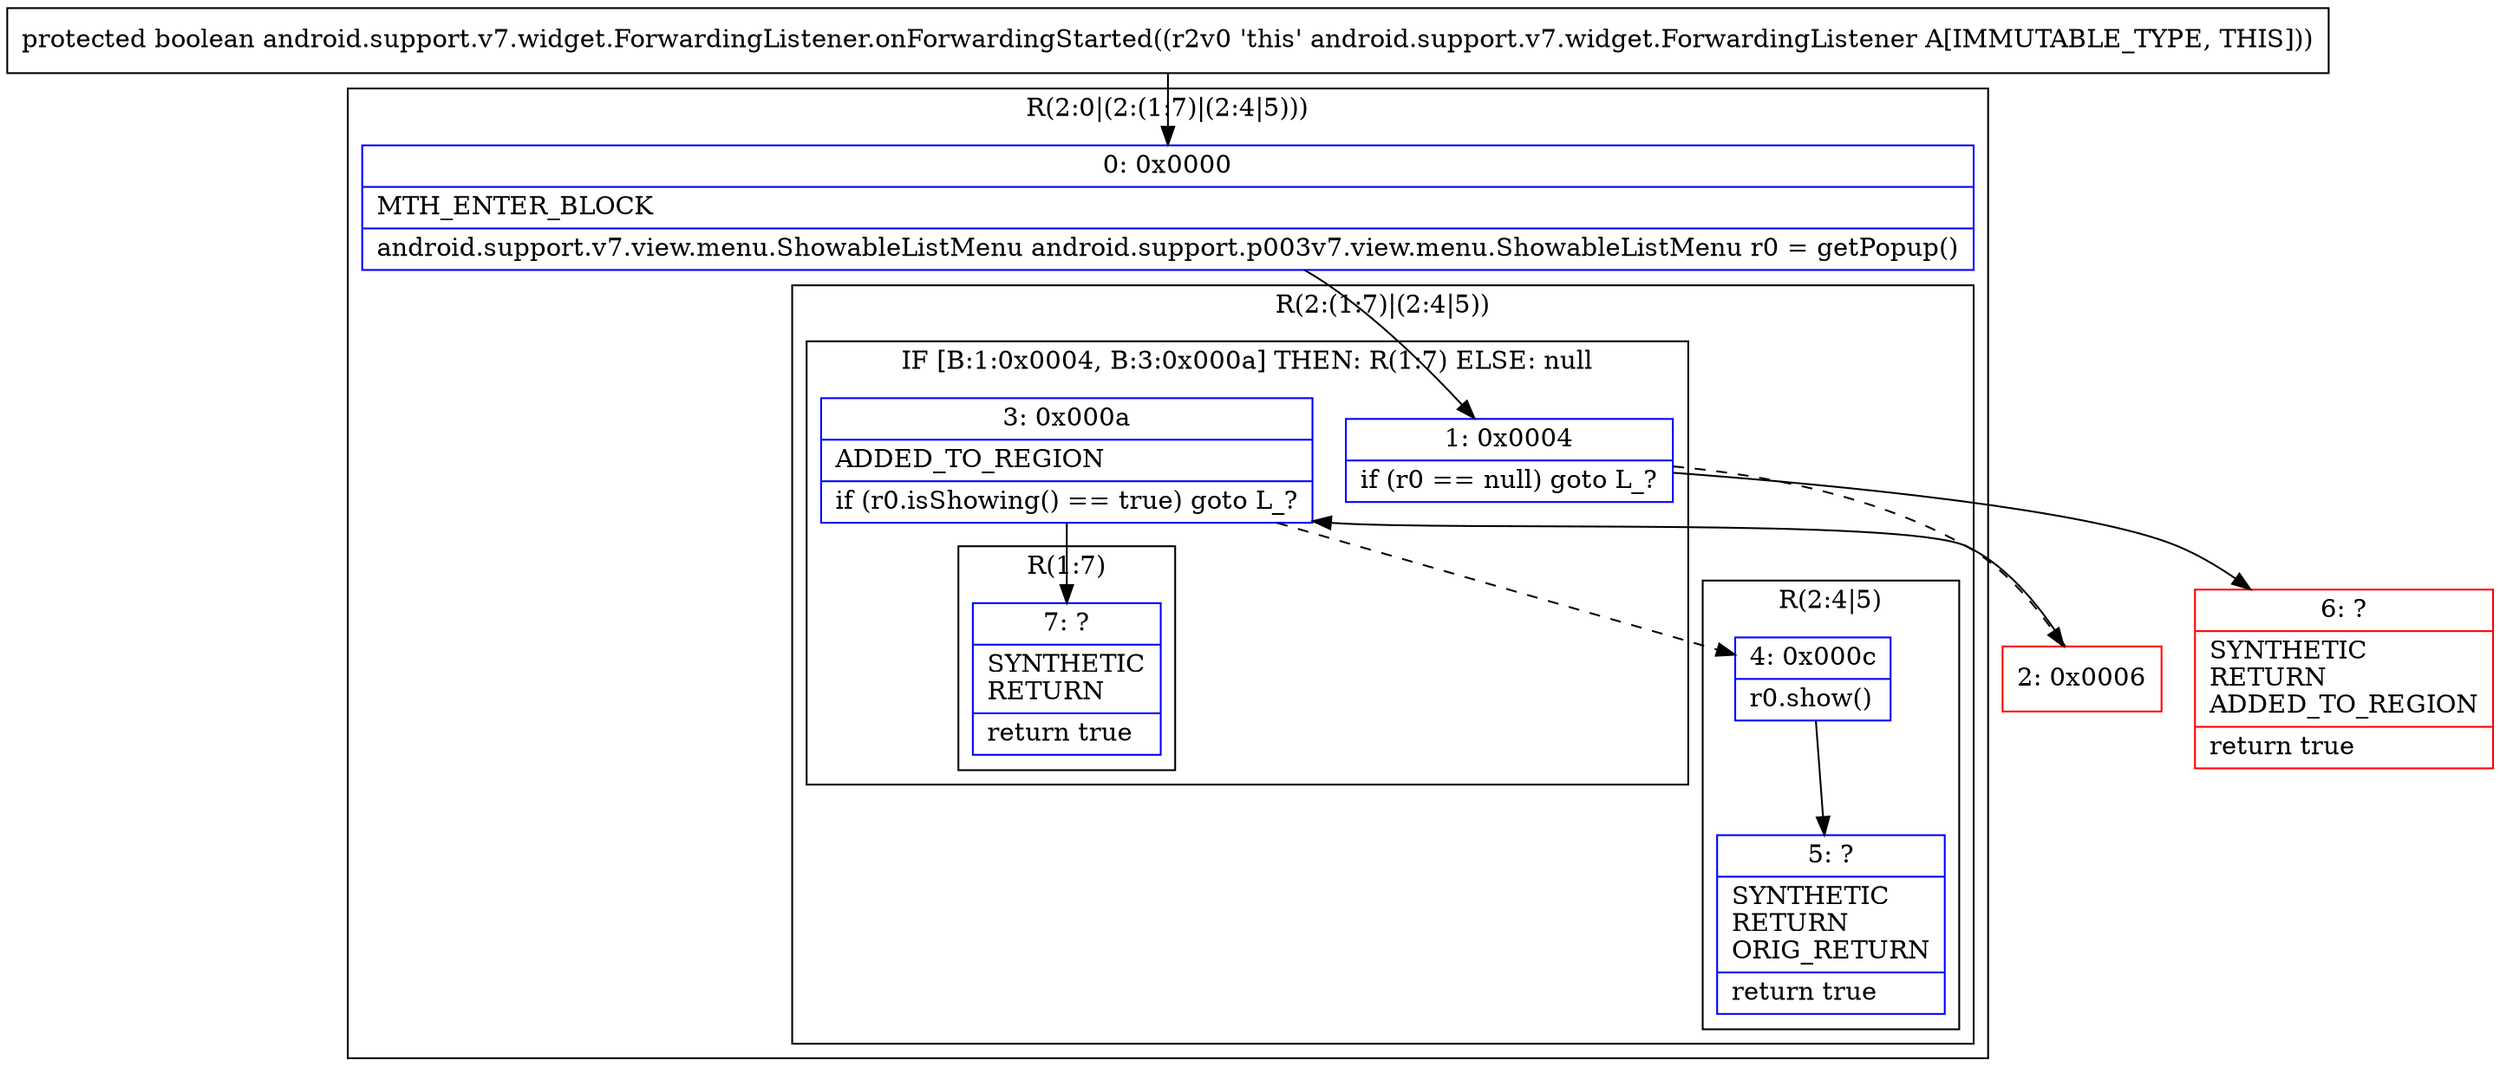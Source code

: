 digraph "CFG forandroid.support.v7.widget.ForwardingListener.onForwardingStarted()Z" {
subgraph cluster_Region_256427098 {
label = "R(2:0|(2:(1:7)|(2:4|5)))";
node [shape=record,color=blue];
Node_0 [shape=record,label="{0\:\ 0x0000|MTH_ENTER_BLOCK\l|android.support.v7.view.menu.ShowableListMenu android.support.p003v7.view.menu.ShowableListMenu r0 = getPopup()\l}"];
subgraph cluster_Region_2141334599 {
label = "R(2:(1:7)|(2:4|5))";
node [shape=record,color=blue];
subgraph cluster_IfRegion_1467450348 {
label = "IF [B:1:0x0004, B:3:0x000a] THEN: R(1:7) ELSE: null";
node [shape=record,color=blue];
Node_1 [shape=record,label="{1\:\ 0x0004|if (r0 == null) goto L_?\l}"];
Node_3 [shape=record,label="{3\:\ 0x000a|ADDED_TO_REGION\l|if (r0.isShowing() == true) goto L_?\l}"];
subgraph cluster_Region_703949304 {
label = "R(1:7)";
node [shape=record,color=blue];
Node_7 [shape=record,label="{7\:\ ?|SYNTHETIC\lRETURN\l|return true\l}"];
}
}
subgraph cluster_Region_1770645040 {
label = "R(2:4|5)";
node [shape=record,color=blue];
Node_4 [shape=record,label="{4\:\ 0x000c|r0.show()\l}"];
Node_5 [shape=record,label="{5\:\ ?|SYNTHETIC\lRETURN\lORIG_RETURN\l|return true\l}"];
}
}
}
Node_2 [shape=record,color=red,label="{2\:\ 0x0006}"];
Node_6 [shape=record,color=red,label="{6\:\ ?|SYNTHETIC\lRETURN\lADDED_TO_REGION\l|return true\l}"];
MethodNode[shape=record,label="{protected boolean android.support.v7.widget.ForwardingListener.onForwardingStarted((r2v0 'this' android.support.v7.widget.ForwardingListener A[IMMUTABLE_TYPE, THIS])) }"];
MethodNode -> Node_0;
Node_0 -> Node_1;
Node_1 -> Node_2[style=dashed];
Node_1 -> Node_6;
Node_3 -> Node_4[style=dashed];
Node_3 -> Node_7;
Node_4 -> Node_5;
Node_2 -> Node_3;
}


